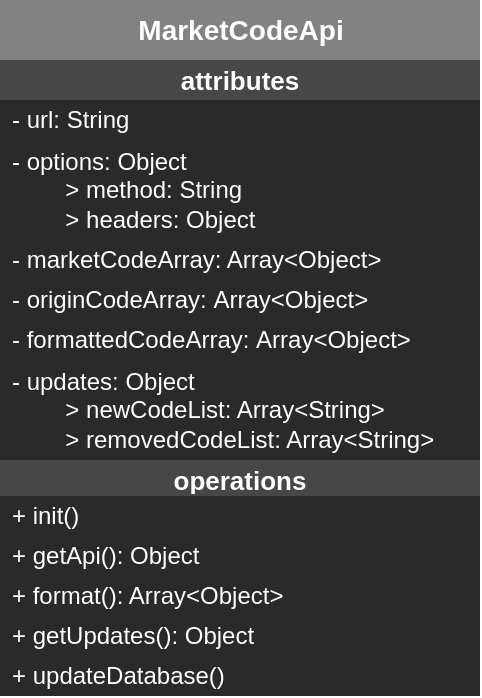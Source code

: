 <mxfile>
    <diagram id="gN6UAg-psv94rRiMVGNz" name="Page-1">
        <mxGraphModel dx="604" dy="599" grid="1" gridSize="10" guides="1" tooltips="1" connect="1" arrows="1" fold="1" page="1" pageScale="1" pageWidth="827" pageHeight="1169" math="0" shadow="0">
            <root>
                <mxCell id="0"/>
                <mxCell id="1" parent="0"/>
                <mxCell id="41" value="&lt;font style=&quot;font-size: 14px&quot;&gt;&lt;b&gt;MarketCodeApi&lt;/b&gt;&lt;/font&gt;" style="swimlane;fontStyle=0;align=center;verticalAlign=top;childLayout=stackLayout;horizontal=1;startSize=30;horizontalStack=0;resizeParent=1;resizeParentMax=0;resizeLast=0;collapsible=0;marginBottom=0;html=1;strokeColor=none;fontColor=#FFFFFF;fillColor=#828282;" parent="1" vertex="1">
                    <mxGeometry x="40" y="160" width="240" height="348" as="geometry"/>
                </mxCell>
                <mxCell id="42" value="attributes" style="text;html=1;align=center;verticalAlign=middle;spacingLeft=4;spacingRight=4;overflow=hidden;rotatable=0;points=[[0,0.5],[1,0.5]];portConstraint=eastwest;fillColor=#474747;fontColor=#FFFFFF;fontSize=13;fontStyle=1" parent="41" vertex="1">
                    <mxGeometry y="30" width="240" height="20" as="geometry"/>
                </mxCell>
                <mxCell id="43" value="&lt;font&gt;- url: String&lt;/font&gt;" style="text;html=1;align=left;verticalAlign=middle;spacingLeft=4;spacingRight=4;overflow=hidden;rotatable=0;points=[[0,0.5],[1,0.5]];portConstraint=eastwest;fillColor=#2a2a2a;fontColor=#FFFFFF;" parent="41" vertex="1">
                    <mxGeometry y="50" width="240" height="20" as="geometry"/>
                </mxCell>
                <mxCell id="44" value="&lt;font&gt;- options: Object&lt;br&gt;&lt;span style=&quot;white-space: pre&quot;&gt;&#9;&lt;/span&gt;&amp;gt; method: String&lt;br&gt;&lt;span style=&quot;white-space: pre&quot;&gt;&#9;&lt;/span&gt;&amp;gt; headers: Object&lt;br&gt;&lt;/font&gt;" style="text;html=1;align=left;verticalAlign=middle;spacingLeft=4;spacingRight=4;overflow=hidden;rotatable=0;points=[[0,0.5],[1,0.5]];portConstraint=eastwest;fillColor=#2a2a2a;fontColor=#FFFFFF;" parent="41" vertex="1">
                    <mxGeometry y="70" width="240" height="50" as="geometry"/>
                </mxCell>
                <mxCell id="45" value="&lt;font&gt;- marketCodeArray: Array&amp;lt;Object&amp;gt;&lt;/font&gt;" style="text;html=1;align=left;verticalAlign=middle;spacingLeft=4;spacingRight=4;overflow=hidden;rotatable=0;points=[[0,0.5],[1,0.5]];portConstraint=eastwest;fillColor=#2a2a2a;fontColor=#FFFFFF;" parent="41" vertex="1">
                    <mxGeometry y="120" width="240" height="20" as="geometry"/>
                </mxCell>
                <mxCell id="58" value="&lt;font&gt;- originCodeArray:&amp;nbsp;&lt;/font&gt;Array&amp;lt;Object&amp;gt;" style="text;html=1;align=left;verticalAlign=middle;spacingLeft=4;spacingRight=4;overflow=hidden;rotatable=0;points=[[0,0.5],[1,0.5]];portConstraint=eastwest;fillColor=#2a2a2a;fontColor=#FFFFFF;" parent="41" vertex="1">
                    <mxGeometry y="140" width="240" height="20" as="geometry"/>
                </mxCell>
                <mxCell id="59" value="&lt;font&gt;- formattedCodeArray:&amp;nbsp;&lt;/font&gt;Array&amp;lt;Object&amp;gt;" style="text;html=1;align=left;verticalAlign=middle;spacingLeft=4;spacingRight=4;overflow=hidden;rotatable=0;points=[[0,0.5],[1,0.5]];portConstraint=eastwest;fillColor=#2a2a2a;fontColor=#FFFFFF;" parent="41" vertex="1">
                    <mxGeometry y="160" width="240" height="20" as="geometry"/>
                </mxCell>
                <mxCell id="60" value="&lt;font&gt;- updates: Object&lt;br&gt;&lt;span&gt;&#9;&lt;/span&gt;&lt;span&gt;&#9;&lt;/span&gt;&lt;span style=&quot;white-space: pre&quot;&gt;&#9;&lt;/span&gt;&amp;gt;&amp;nbsp;newCodeList: Array&amp;lt;String&amp;gt;&lt;br&gt;&lt;span&gt;&#9;&lt;/span&gt;&lt;span&gt;&#9;&lt;/span&gt;&lt;span style=&quot;white-space: pre&quot;&gt;&#9;&lt;/span&gt;&amp;gt;&amp;nbsp;removedCodeList: Array&amp;lt;String&amp;gt;&lt;/font&gt;" style="text;html=1;align=left;verticalAlign=middle;spacingLeft=4;spacingRight=4;overflow=hidden;rotatable=0;points=[[0,0.5],[1,0.5]];portConstraint=eastwest;fillColor=#2a2a2a;fontColor=#FFFFFF;" parent="41" vertex="1">
                    <mxGeometry y="180" width="240" height="50" as="geometry"/>
                </mxCell>
                <mxCell id="47" value="operations" style="text;html=1;align=center;verticalAlign=middle;spacingLeft=4;spacingRight=4;overflow=hidden;rotatable=0;points=[[0,0.5],[1,0.5]];portConstraint=eastwest;fillColor=#474747;fontColor=#FFFFFF;fontSize=13;fontStyle=1" parent="41" vertex="1">
                    <mxGeometry y="230" width="240" height="18" as="geometry"/>
                </mxCell>
                <mxCell id="63" value="+ init()" style="text;html=1;align=left;verticalAlign=middle;spacingLeft=4;spacingRight=4;overflow=hidden;rotatable=0;points=[[0,0.5],[1,0.5]];portConstraint=eastwest;fillColor=#2a2a2a;fontColor=#FFFFFF;" parent="41" vertex="1">
                    <mxGeometry y="248" width="240" height="20" as="geometry"/>
                </mxCell>
                <mxCell id="64" value="+ getApi(): Object" style="text;html=1;align=left;verticalAlign=middle;spacingLeft=4;spacingRight=4;overflow=hidden;rotatable=0;points=[[0,0.5],[1,0.5]];portConstraint=eastwest;fillColor=#2a2a2a;fontColor=#FFFFFF;" parent="41" vertex="1">
                    <mxGeometry y="268" width="240" height="20" as="geometry"/>
                </mxCell>
                <mxCell id="65" value="+ format(): Array&amp;lt;Object&amp;gt;" style="text;html=1;align=left;verticalAlign=middle;spacingLeft=4;spacingRight=4;overflow=hidden;rotatable=0;points=[[0,0.5],[1,0.5]];portConstraint=eastwest;fillColor=#2a2a2a;fontColor=#FFFFFF;" parent="41" vertex="1">
                    <mxGeometry y="288" width="240" height="20" as="geometry"/>
                </mxCell>
                <mxCell id="66" value="+ getUpdates(): Object" style="text;html=1;align=left;verticalAlign=middle;spacingLeft=4;spacingRight=4;overflow=hidden;rotatable=0;points=[[0,0.5],[1,0.5]];portConstraint=eastwest;fillColor=#2a2a2a;fontColor=#FFFFFF;" parent="41" vertex="1">
                    <mxGeometry y="308" width="240" height="20" as="geometry"/>
                </mxCell>
                <mxCell id="67" value="+ updateDatabase()" style="text;html=1;align=left;verticalAlign=middle;spacingLeft=4;spacingRight=4;overflow=hidden;rotatable=0;points=[[0,0.5],[1,0.5]];portConstraint=eastwest;fillColor=#2a2a2a;fontColor=#FFFFFF;" parent="41" vertex="1">
                    <mxGeometry y="328" width="240" height="20" as="geometry"/>
                </mxCell>
            </root>
        </mxGraphModel>
    </diagram>
</mxfile>